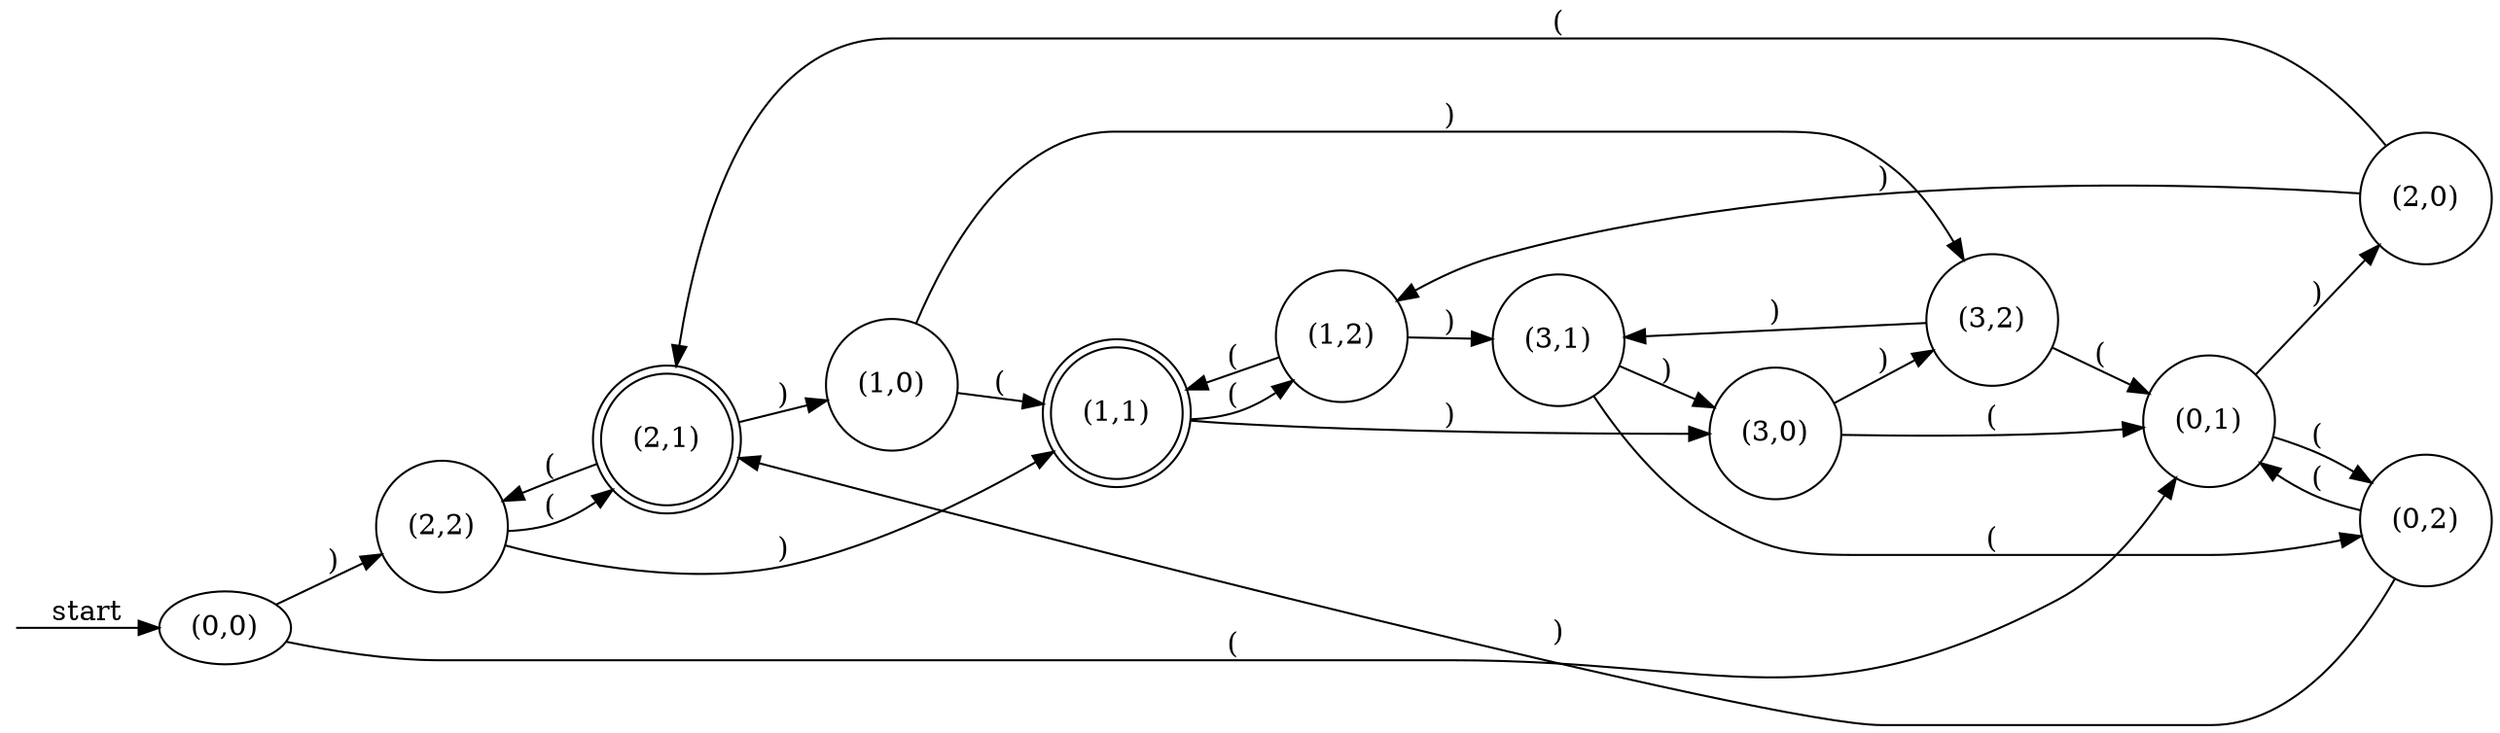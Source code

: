 digraph dfa {
    rankdir = LR;
    __start [style = invis, shape = point];
    __start -> "(0,0)" [ label = "start" ];
    node [shape = doublecircle]; "(2,1)" "(1,1)"
    node [shape = circle];
    "(2,1)" -> "(2,2)" [ label = "(" ];
    "(2,1)" -> "(1,0)" [ label = ")" ];
    "(2,2)" -> "(2,1)" [ label = "(" ];
    "(2,2)" -> "(1,1)" [ label = ")" ];
    "(2,0)" -> "(2,1)" [ label = "(" ];
    "(2,0)" -> "(1,2)" [ label = ")" ];
    "(1,1)" -> "(1,2)" [ label = "(" ];
    "(1,1)" -> "(3,0)" [ label = ")" ];
    "(1,2)" -> "(1,1)" [ label = "(" ];
    "(1,2)" -> "(3,1)" [ label = ")" ];
    "(1,0)" -> "(1,1)" [ label = "(" ];
    "(1,0)" -> "(3,2)" [ label = ")" ];
    "(0,1)" -> "(0,2)" [ label = "(" ];
    "(0,1)" -> "(2,0)" [ label = ")" ];
    "(0,2)" -> "(0,1)" [ label = "(" ];
    "(0,2)" -> "(2,1)" [ label = ")" ];
    "(0,0)" -> "(0,1)" [ label = "(" ];
    "(0,0)" -> "(2,2)" [ label = ")" ];
    "(3,1)" -> "(0,2)" [ label = "(" ];
    "(3,1)" -> "(3,0)" [ label = ")" ];
    "(3,2)" -> "(0,1)" [ label = "(" ];
    "(3,2)" -> "(3,1)" [ label = ")" ];
    "(3,0)" -> "(0,1)" [ label = "(" ];
    "(3,0)" -> "(3,2)" [ label = ")" ];
}
